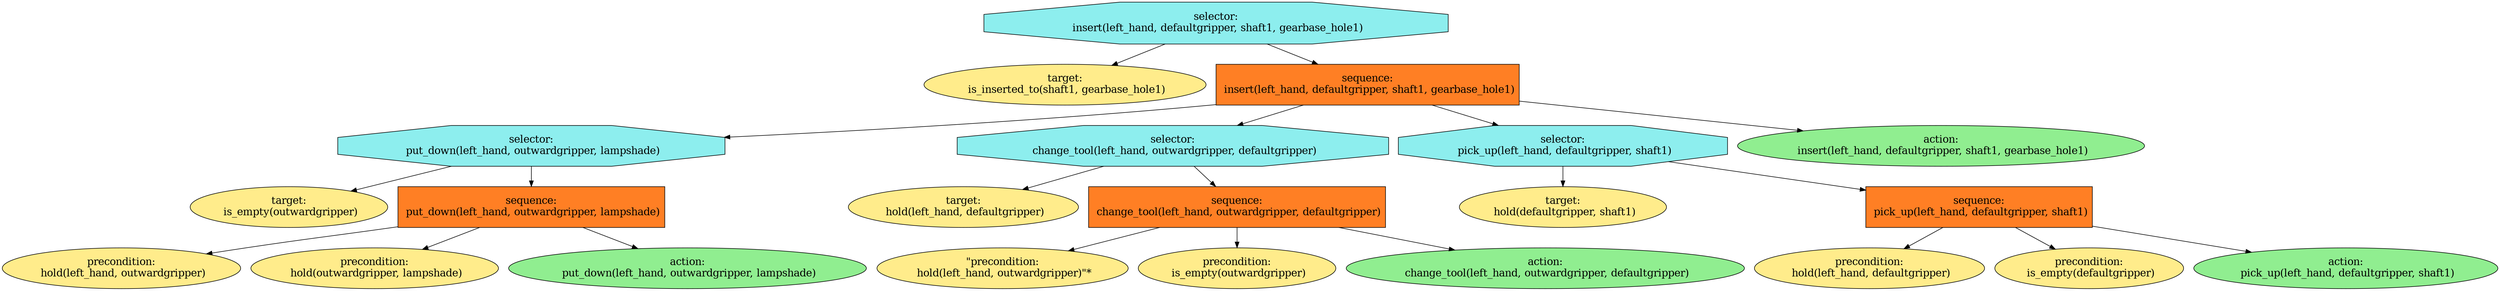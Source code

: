 digraph pastafarianism {
ordering=out;
graph [fontname="times-roman"];
node [fontname="times-roman"];
edge [fontname="times-roman"];
"selector:
 insert(left_hand, defaultgripper, shaft1, gearbase_hole1)" [fillcolor=darkslategray2, fontcolor=black, fontsize=18, label="selector:
 insert(left_hand, defaultgripper, shaft1, gearbase_hole1)", shape=octagon, style=filled];
"target:
 is_inserted_to(shaft1, gearbase_hole1)" [fillcolor=lightgoldenrod1, fontcolor=black, fontsize=18, height=1.0, label="target:
 is_inserted_to(shaft1, gearbase_hole1)", shape=ellipse, style=filled];
"selector:
 insert(left_hand, defaultgripper, shaft1, gearbase_hole1)" -> "target:
 is_inserted_to(shaft1, gearbase_hole1)";
"sequence:
 insert(left_hand, defaultgripper, shaft1, gearbase_hole1)" [fillcolor=chocolate1, fontcolor=black, fontsize=18, height=1.0, label="sequence:
 insert(left_hand, defaultgripper, shaft1, gearbase_hole1)", shape=box, style=filled];
"selector:
 insert(left_hand, defaultgripper, shaft1, gearbase_hole1)" -> "sequence:
 insert(left_hand, defaultgripper, shaft1, gearbase_hole1)";
"selector:
 put_down(left_hand, outwardgripper, lampshade)" [fillcolor=darkslategray2, fontcolor=black, fontsize=18, height=1.0, label="selector:
 put_down(left_hand, outwardgripper, lampshade)", shape=octagon, style=filled];
"sequence:
 insert(left_hand, defaultgripper, shaft1, gearbase_hole1)" -> "selector:
 put_down(left_hand, outwardgripper, lampshade)";
"target:
 is_empty(outwardgripper)" [fillcolor=lightgoldenrod1, fontcolor=black, fontsize=18, height=1.0, label="target:
 is_empty(outwardgripper)", shape=ellipse, style=filled];
"selector:
 put_down(left_hand, outwardgripper, lampshade)" -> "target:
 is_empty(outwardgripper)";
"sequence:
 put_down(left_hand, outwardgripper, lampshade)" [fillcolor=chocolate1, fontcolor=black, fontsize=18, height=1.0, label="sequence:
 put_down(left_hand, outwardgripper, lampshade)", shape=box, style=filled];
"selector:
 put_down(left_hand, outwardgripper, lampshade)" -> "sequence:
 put_down(left_hand, outwardgripper, lampshade)";
"precondition:
 hold(left_hand, outwardgripper)" [fillcolor=lightgoldenrod1, fontcolor=black, fontsize=18, height=1.0, label="precondition:
 hold(left_hand, outwardgripper)", shape=ellipse, style=filled];
"sequence:
 put_down(left_hand, outwardgripper, lampshade)" -> "precondition:
 hold(left_hand, outwardgripper)";
"precondition:
 hold(outwardgripper, lampshade)" [fillcolor=lightgoldenrod1, fontcolor=black, fontsize=18, height=1.0, label="precondition:
 hold(outwardgripper, lampshade)", shape=ellipse, style=filled];
"sequence:
 put_down(left_hand, outwardgripper, lampshade)" -> "precondition:
 hold(outwardgripper, lampshade)";
"action:
 put_down(left_hand, outwardgripper, lampshade)" [fillcolor=lightgreen, fontcolor=black, fontsize=18, height=1.0, label="action:
 put_down(left_hand, outwardgripper, lampshade)", shape=ellipse, style=filled];
"sequence:
 put_down(left_hand, outwardgripper, lampshade)" -> "action:
 put_down(left_hand, outwardgripper, lampshade)";
"selector:
 change_tool(left_hand, outwardgripper, defaultgripper)" [fillcolor=darkslategray2, fontcolor=black, fontsize=18, height=1.0, label="selector:
 change_tool(left_hand, outwardgripper, defaultgripper)", shape=octagon, style=filled];
"sequence:
 insert(left_hand, defaultgripper, shaft1, gearbase_hole1)" -> "selector:
 change_tool(left_hand, outwardgripper, defaultgripper)";
"target:
 hold(left_hand, defaultgripper)" [fillcolor=lightgoldenrod1, fontcolor=black, fontsize=18, height=1.0, label="target:
 hold(left_hand, defaultgripper)", shape=ellipse, style=filled];
"selector:
 change_tool(left_hand, outwardgripper, defaultgripper)" -> "target:
 hold(left_hand, defaultgripper)";
"sequence:
 change_tool(left_hand, outwardgripper, defaultgripper)" [fillcolor=chocolate1, fontcolor=black, fontsize=18, height=1.0, label="sequence:
 change_tool(left_hand, outwardgripper, defaultgripper)", shape=box, style=filled];
"selector:
 change_tool(left_hand, outwardgripper, defaultgripper)" -> "sequence:
 change_tool(left_hand, outwardgripper, defaultgripper)";
"\"precondition:\n hold(left_hand, outwardgripper)\"*" [fillcolor=lightgoldenrod1, fontcolor=black, fontsize=18, height=1.0, label="\"precondition:\n hold(left_hand, outwardgripper)\"*", shape=ellipse, style=filled];
"sequence:
 change_tool(left_hand, outwardgripper, defaultgripper)" -> "\"precondition:\n hold(left_hand, outwardgripper)\"*";
"precondition:
 is_empty(outwardgripper)" [fillcolor=lightgoldenrod1, fontcolor=black, fontsize=18, height=1.0, label="precondition:
 is_empty(outwardgripper)", shape=ellipse, style=filled];
"sequence:
 change_tool(left_hand, outwardgripper, defaultgripper)" -> "precondition:
 is_empty(outwardgripper)";
"action:
 change_tool(left_hand, outwardgripper, defaultgripper)" [fillcolor=lightgreen, fontcolor=black, fontsize=18, height=1.0, label="action:
 change_tool(left_hand, outwardgripper, defaultgripper)", shape=ellipse, style=filled];
"sequence:
 change_tool(left_hand, outwardgripper, defaultgripper)" -> "action:
 change_tool(left_hand, outwardgripper, defaultgripper)";
"selector:
 pick_up(left_hand, defaultgripper, shaft1)" [fillcolor=darkslategray2, fontcolor=black, fontsize=18, height=1.0, label="selector:
 pick_up(left_hand, defaultgripper, shaft1)", shape=octagon, style=filled];
"sequence:
 insert(left_hand, defaultgripper, shaft1, gearbase_hole1)" -> "selector:
 pick_up(left_hand, defaultgripper, shaft1)";
"target:
 hold(defaultgripper, shaft1)" [fillcolor=lightgoldenrod1, fontcolor=black, fontsize=18, height=1.0, label="target:
 hold(defaultgripper, shaft1)", shape=ellipse, style=filled];
"selector:
 pick_up(left_hand, defaultgripper, shaft1)" -> "target:
 hold(defaultgripper, shaft1)";
"sequence:
 pick_up(left_hand, defaultgripper, shaft1)" [fillcolor=chocolate1, fontcolor=black, fontsize=18, height=1.0, label="sequence:
 pick_up(left_hand, defaultgripper, shaft1)", shape=box, style=filled];
"selector:
 pick_up(left_hand, defaultgripper, shaft1)" -> "sequence:
 pick_up(left_hand, defaultgripper, shaft1)";
"precondition:
 hold(left_hand, defaultgripper)" [fillcolor=lightgoldenrod1, fontcolor=black, fontsize=18, height=1.0, label="precondition:
 hold(left_hand, defaultgripper)", shape=ellipse, style=filled];
"sequence:
 pick_up(left_hand, defaultgripper, shaft1)" -> "precondition:
 hold(left_hand, defaultgripper)";
"precondition:
 is_empty(defaultgripper)" [fillcolor=lightgoldenrod1, fontcolor=black, fontsize=18, height=1.0, label="precondition:
 is_empty(defaultgripper)", shape=ellipse, style=filled];
"sequence:
 pick_up(left_hand, defaultgripper, shaft1)" -> "precondition:
 is_empty(defaultgripper)";
"action:
 pick_up(left_hand, defaultgripper, shaft1)" [fillcolor=lightgreen, fontcolor=black, fontsize=18, height=1.0, label="action:
 pick_up(left_hand, defaultgripper, shaft1)", shape=ellipse, style=filled];
"sequence:
 pick_up(left_hand, defaultgripper, shaft1)" -> "action:
 pick_up(left_hand, defaultgripper, shaft1)";
"action:
 insert(left_hand, defaultgripper, shaft1, gearbase_hole1)" [fillcolor=lightgreen, fontcolor=black, fontsize=18, height=1.0, label="action:
 insert(left_hand, defaultgripper, shaft1, gearbase_hole1)", shape=ellipse, style=filled];
"sequence:
 insert(left_hand, defaultgripper, shaft1, gearbase_hole1)" -> "action:
 insert(left_hand, defaultgripper, shaft1, gearbase_hole1)";
}
